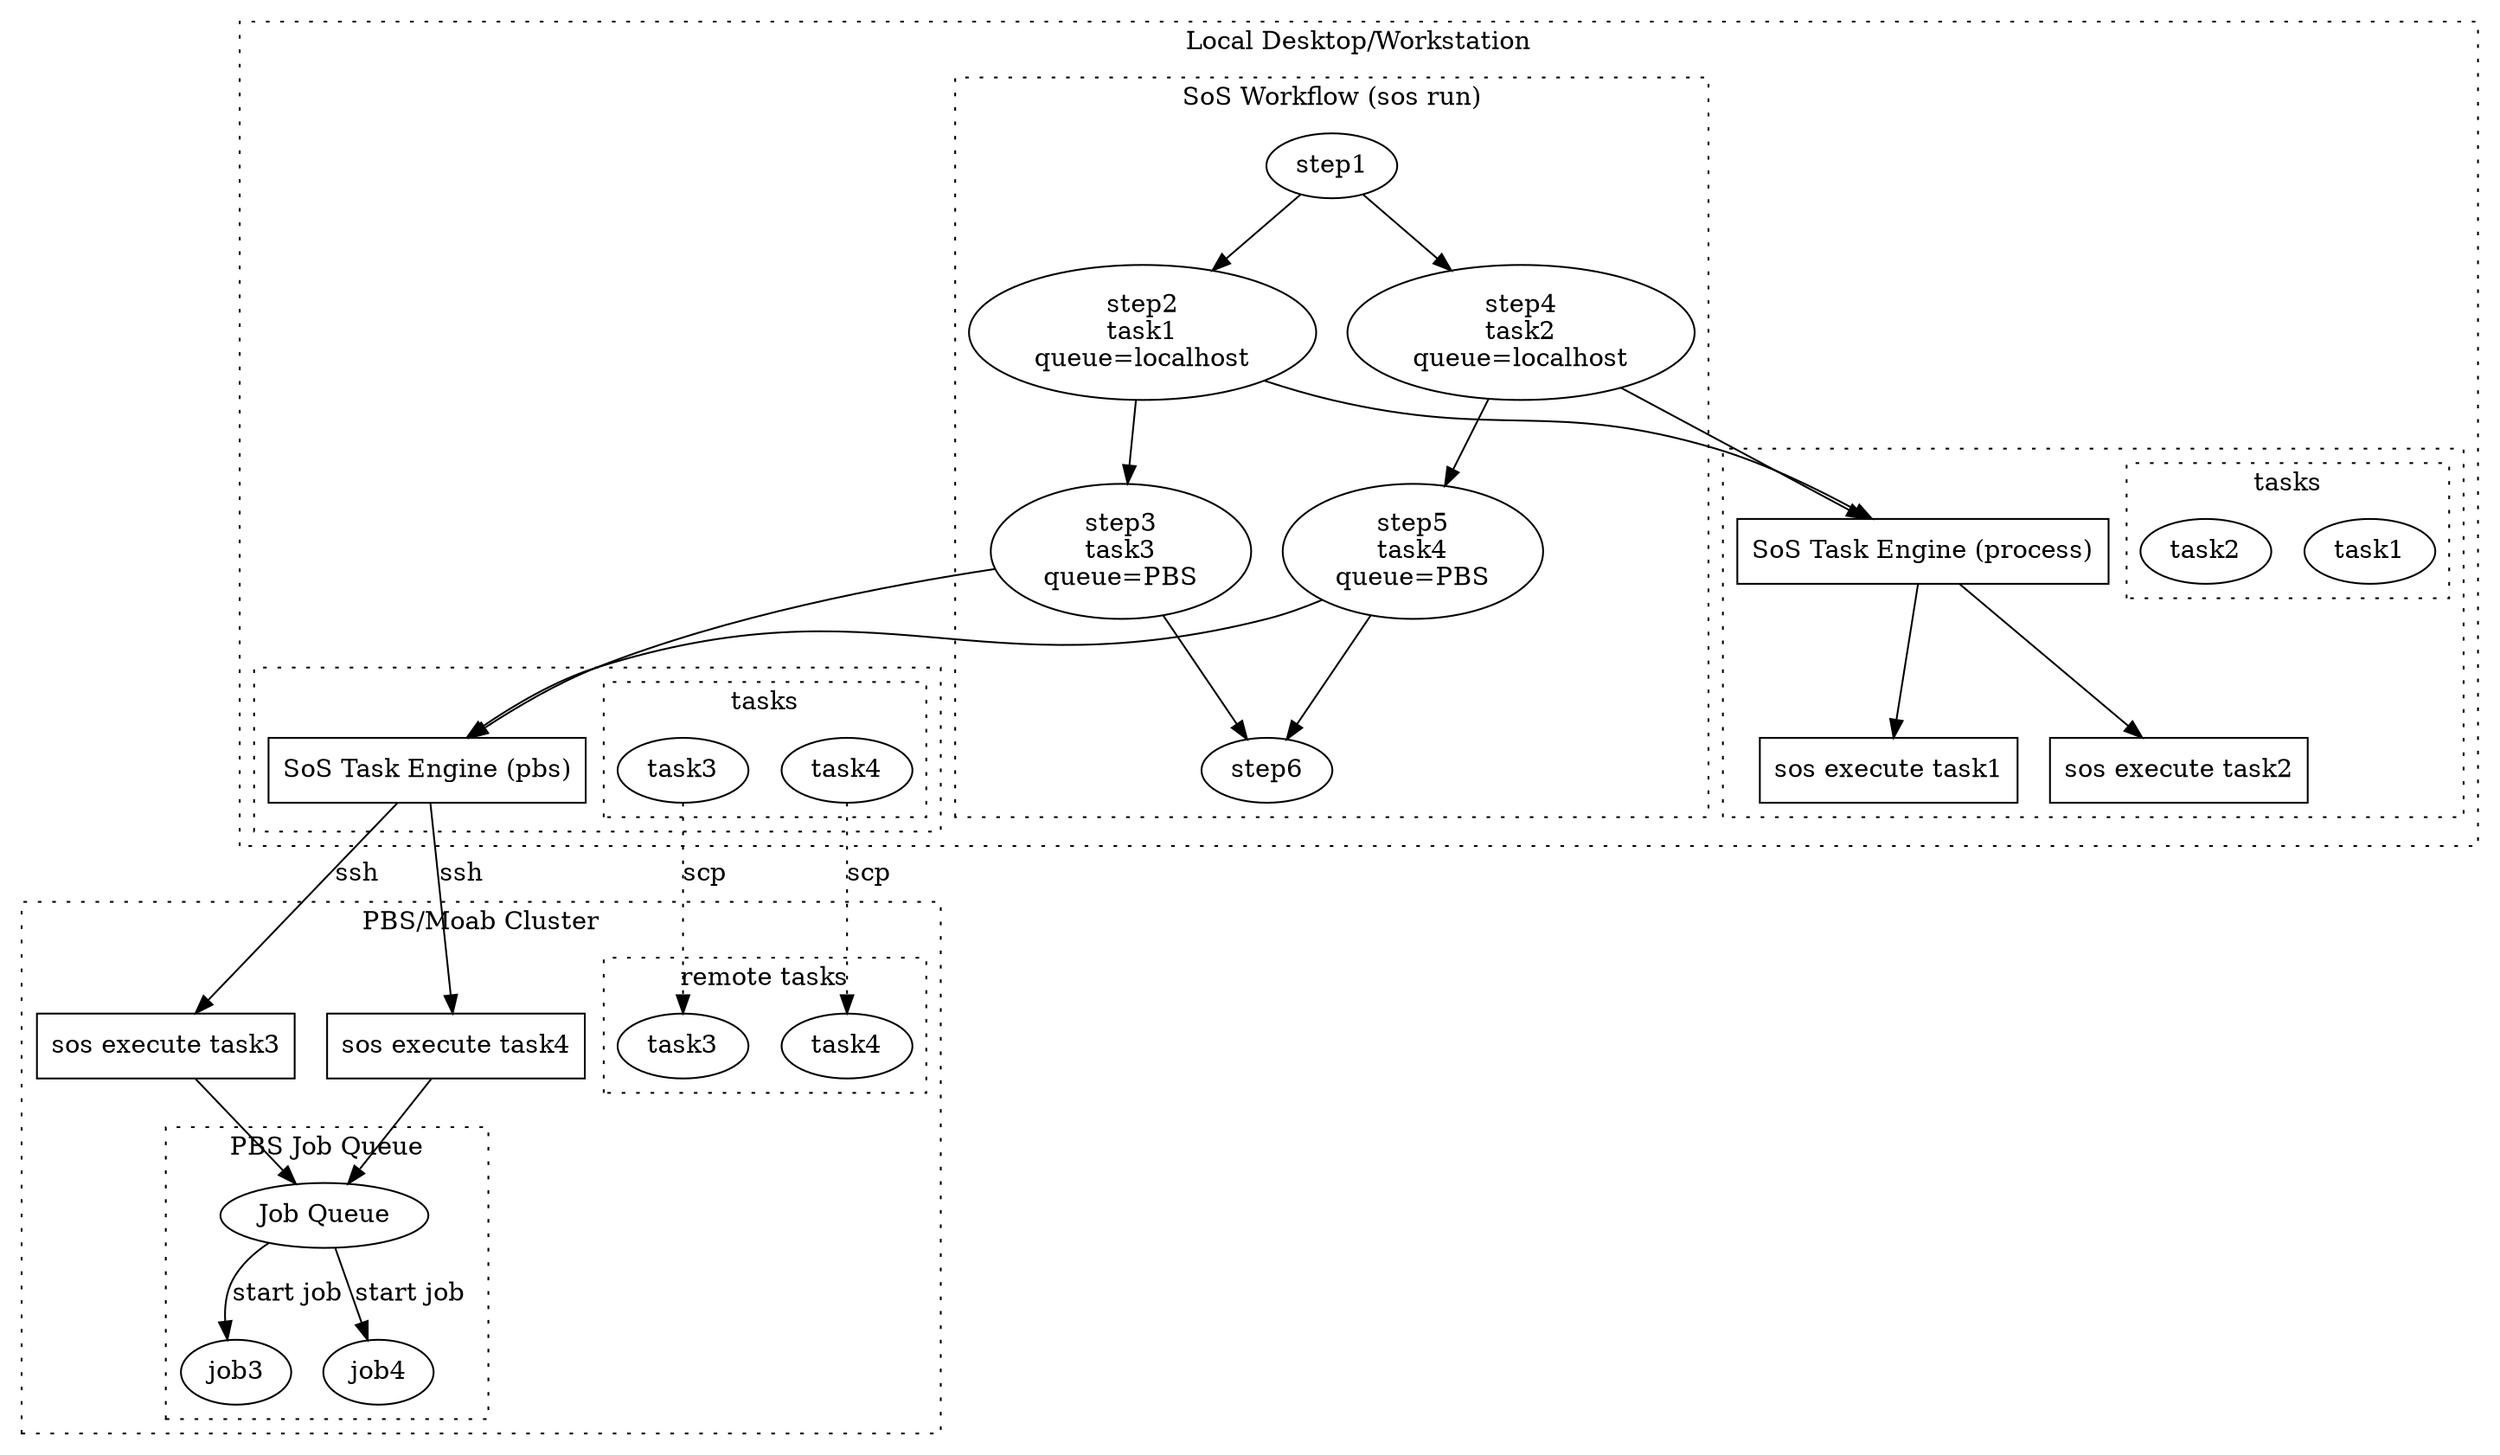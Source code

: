 digraph job_queue {
	/* source nodes */
    subgraph cluster_0 {
        style=dotted;
        label="Local Desktop/Workstation";

        subgraph cluster_1 {
            label="SoS Workflow (sos run)";
            style=dotted;
            style=dotted;
            step2 [label="step2\ntask1\nqueue=localhost"];
            step4 [label="step4\ntask2\nqueue=localhost"];
            step3 [label="step3\ntask3\nqueue=PBS"];
            step5 [label="step5\ntask4\nqueue=PBS"];
            step1 -> step2  -> step3 -> step6;
            step1 -> step4 -> step5 -> step6;
        }
        step2 -> task_engine1;
        step3 -> task_engine2;
        step4 -> task_engine1;
        step5 -> task_engine2;

        subgraph cluster_2 {
            label="";
            task_engine1 [label="SoS Task Engine (process)",shape=box];

            task_engine1 -> start1;
            task_engine1 -> start2;
            start1 [label="sos execute task1", shape=box];
            start2 [label="sos execute task2", shape=box];

            subgraph cluster_3 {
                label="tasks";
                task1;
                task2;
            }

        }
        subgraph cluster_4 {
            label="";
            task_engine2 [label="SoS Task Engine (pbs)",shape=box];

            subgraph cluster_5 {
                label="tasks";
                task3;
                task4;
            }
        }

    }
    subgraph cluster_6 {
        label="PBS/Moab Cluster";
        style=dotted;

            subgraph cluster_7 {
                label="remote tasks";
                remote_task3 [label="task3"];
                remote_task4 [label="task4"];
            }
        remote_start3 [label="sos execute task3", shape=box];
        remote_start4 [label="sos execute task4", shape=box];

        job_queue -> remote_job3 [label="start job"];
        job_queue -> remote_job4 [label="start job"];
        
        remote_start3 -> job_queue;
        remote_start4 -> job_queue;
        subgraph cluster_8 {
            style=dotted;
            label="PBS Job Queue";
            job_queue [label="Job Queue"];
            remote_job3 [label="job3"];
            remote_job4 [label="job4"];
        }
    }
    task3 -> remote_task3 [label="scp", style=dotted];
    task4 -> remote_task4 [label="scp", style=dotted];
    task_engine2 -> remote_start3 [label="ssh"];
    task_engine2 -> remote_start4 [label="ssh"];
}
